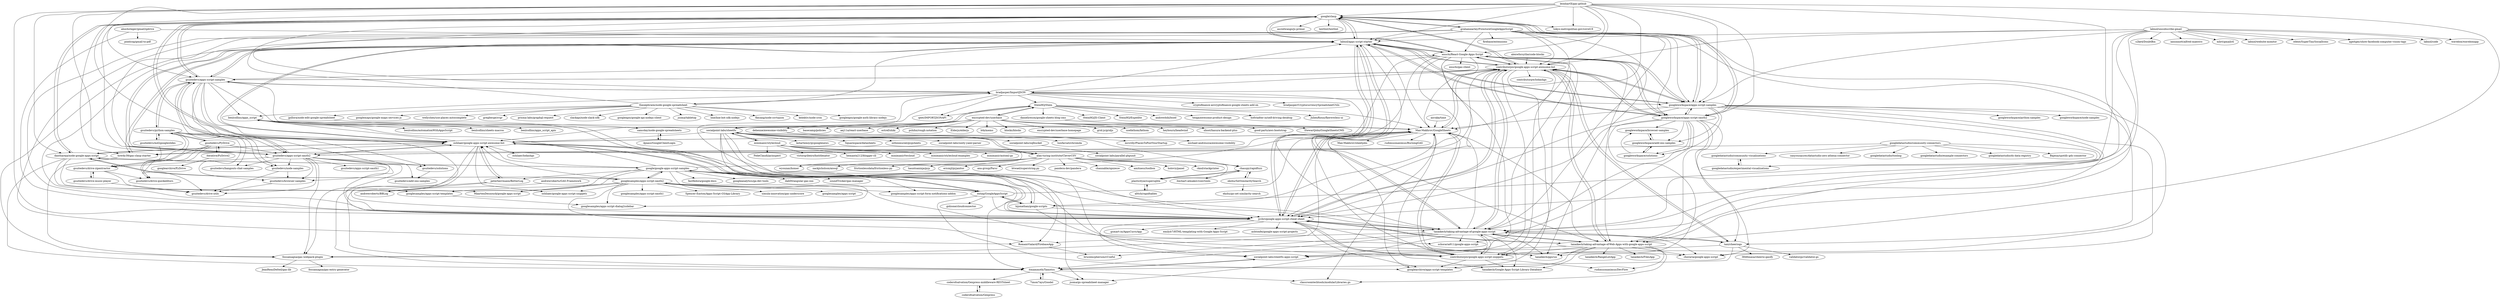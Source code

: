 digraph G {
"google/clasp" -> "labnol/apps-script-starter"
"google/clasp" -> "enuchi/React-Google-Apps-Script"
"google/clasp" -> "contributorpw/google-apps-script-awesome-list"
"google/clasp" -> "gsuitedevs/apps-script-samples"
"google/clasp" -> "howdy39/gas-clasp-starter"
"google/clasp" -> "oshliaer/google-apps-script-awesome-list"
"google/clasp" -> "googleworkspace/apps-script-samples"
"google/clasp" -> "googleworkspace/apps-script-oauth2"
"google/clasp" -> "danthareja/node-google-apps-script"
"google/clasp" -> "tokyo-metropolitan-gov/covid19" ["e"=1]
"google/clasp" -> "asciidwango/js-primer" ["e"=1]
"google/clasp" -> "gsuitedevs/apps-script-oauth2"
"google/clasp" -> "textlint/textlint" ["e"=1]
"google/clasp" -> "grahamearley/FirestoreGoogleAppsScript"
"google/clasp" -> "jychri/google-apps-script-cheat-sheet"
"anvaka/time" -> "Max-Makhrov/GoogleSheets"
"encrypted-dev/userbase" -> "encrypted-dev/userbase-homepage"
"encrypted-dev/userbase" -> "good-parts/aws-bootstrap"
"encrypted-dev/userbase" -> "SteinHQ/Stein"
"encrypted-dev/userbase" -> "basecamp/policies" ["e"=1]
"encrypted-dev/userbase" -> "aej11a/react-userbase"
"encrypted-dev/userbase" -> "octref/shiki"
"encrypted-dev/userbase" -> "pshihn/rough-notation" ["e"=1]
"encrypted-dev/userbase" -> "Elderjs/elderjs" ["e"=1]
"encrypted-dev/userbase" -> "btk/memo"
"encrypted-dev/userbase" -> "blocks/blocks" ["e"=1]
"encrypted-dev/userbase" -> "dehenne/awesome-visibility"
"encrypted-dev/userbase" -> "grid-js/gridjs" ["e"=1]
"encrypted-dev/userbase" -> "usefathom/fathom" ["e"=1]
"encrypted-dev/userbase" -> "heybourn/headwind" ["e"=1]
"encrypted-dev/userbase" -> "nhost/hasura-backend-plus" ["e"=1]
"googleworkspace/apps-script-samples" -> "contributorpw/google-apps-script-awesome-list"
"googleworkspace/apps-script-samples" -> "googleworkspace/apps-script-oauth2"
"googleworkspace/apps-script-samples" -> "labnol/apps-script-starter"
"googleworkspace/apps-script-samples" -> "googleworkspace/solutions"
"googleworkspace/apps-script-samples" -> "tanaikech/taking-advantage-of-google-apps-script"
"googleworkspace/apps-script-samples" -> "googleworkspace/add-ons-samples"
"googleworkspace/apps-script-samples" -> "google/clasp"
"googleworkspace/apps-script-samples" -> "enuchi/React-Google-Apps-Script"
"googleworkspace/apps-script-samples" -> "jychri/google-apps-script-cheat-sheet"
"googleworkspace/apps-script-samples" -> "tanaikech/taking-advantage-of-Web-Apps-with-google-apps-script"
"googleworkspace/apps-script-samples" -> "choraria/google-apps-script"
"googleworkspace/apps-script-samples" -> "tani/cheeriogs"
"googleworkspace/apps-script-samples" -> "Max-Makhrov/GoogleSheets"
"googleworkspace/apps-script-samples" -> "googleworkspace/python-samples" ["e"=1]
"googleworkspace/apps-script-samples" -> "googleworkspace/node-samples"
"googleworkspace/apps-script-oauth2" -> "contributorpw/google-apps-script-awesome-list"
"googleworkspace/apps-script-oauth2" -> "googleworkspace/apps-script-samples"
"googleworkspace/apps-script-oauth2" -> "googleworkspace/add-ons-samples"
"googleworkspace/apps-script-oauth2" -> "labnol/apps-script-starter"
"googleworkspace/apps-script-oauth2" -> "tanaikech/taking-advantage-of-google-apps-script"
"googleworkspace/apps-script-oauth2" -> "googleworkspace/solutions"
"googleworkspace/apps-script-oauth2" -> "enuchi/React-Google-Apps-Script"
"googleworkspace/apps-script-oauth2" -> "schoraria911/google-apps-script"
"googleworkspace/apps-script-oauth2" -> "choraria/google-apps-script"
"googleworkspace/apps-script-oauth2" -> "google/clasp"
"googleworkspace/apps-script-oauth2" -> "tanaikech/taking-advantage-of-Web-Apps-with-google-apps-script"
"googleworkspace/apps-script-oauth2" -> "tanaikech/ggsrun"
"googleworkspace/apps-script-oauth2" -> "jychri/google-apps-script-cheat-sheet"
"googleworkspace/apps-script-oauth2" -> "googleworkspace/browser-samples"
"googleworkspace/apps-script-oauth2" -> "tani/cheeriogs"
"gsuitedevs/python-samples" -> "gsuitedevs/PyDrive"
"gsuitedevs/python-samples" -> "gsuitedevs/apps-script-oauth2"
"gsuitedevs/python-samples" -> "gsuitedevs/apps-script-samples"
"gsuitedevs/python-samples" -> "gsuitedevs/browser-samples"
"gsuitedevs/python-samples" -> "gsuitedevs/drive-zipextractor"
"gsuitedevs/python-samples" -> "gsuitedevs/hangouts-chat-samples"
"gsuitedevs/python-samples" -> "gsuitedevs/node-samples"
"gsuitedevs/python-samples" -> "gsuitedevs/drive-quickeditors"
"gsuitedevs/python-samples" -> "gsuitedevs/md2googleslides"
"leonhartX/gas-github" -> "google/clasp"
"leonhartX/gas-github" -> "labnol/apps-script-starter"
"leonhartX/gas-github" -> "googleworkspace/apps-script-samples"
"leonhartX/gas-github" -> "contributorpw/google-apps-script-awesome-list"
"leonhartX/gas-github" -> "oshliaer/google-apps-script-awesome-list"
"leonhartX/gas-github" -> "gsuitedevs/apps-script-samples"
"leonhartX/gas-github" -> "tanaikech/taking-advantage-of-google-apps-script"
"leonhartX/gas-github" -> "enuchi/React-Google-Apps-Script"
"leonhartX/gas-github" -> "gsuitedevs/apps-script-oauth2"
"leonhartX/gas-github" -> "googleworkspace/apps-script-oauth2"
"leonhartX/gas-github" -> "jychri/google-apps-script-cheat-sheet"
"leonhartX/gas-github" -> "danthareja/node-google-apps-script"
"leonhartX/gas-github" -> "tokyo-metropolitan-gov/covid19" ["e"=1]
"leonhartX/gas-github" -> "tanaikech/taking-advantage-of-Web-Apps-with-google-apps-script"
"leonhartX/gas-github" -> "bradjasper/ImportJSON"
"gsuitedevs/apps-script-samples" -> "gsuitedevs/apps-script-oauth2"
"gsuitedevs/apps-script-samples" -> "labnol/apps-script-starter"
"gsuitedevs/apps-script-samples" -> "google/clasp"
"gsuitedevs/apps-script-samples" -> "contributorpw/google-apps-script-awesome-list"
"gsuitedevs/apps-script-samples" -> "oshliaer/google-apps-script-awesome-list"
"gsuitedevs/apps-script-samples" -> "gsuitedevs/solutions"
"gsuitedevs/apps-script-samples" -> "jychri/google-apps-script-cheat-sheet"
"gsuitedevs/apps-script-samples" -> "gsuitedevs/python-samples"
"gsuitedevs/apps-script-samples" -> "gsuitedevs/browser-samples"
"gsuitedevs/apps-script-samples" -> "tanaikech/taking-advantage-of-google-apps-script"
"gsuitedevs/apps-script-samples" -> "enuchi/React-Google-Apps-Script"
"gsuitedevs/apps-script-samples" -> "benlcollins/apps_script"
"gsuitedevs/apps-script-samples" -> "Max-Makhrov/GoogleSheets"
"gsuitedevs/apps-script-samples" -> "gsuitedevs/node-samples"
"gsuitedevs/apps-script-samples" -> "bradjasper/ImportJSON"
"labnol/unsubscribe-gmail" -> "labnol/apps-script-starter"
"labnol/unsubscribe-gmail" -> "contributorpw/google-apps-script-awesome-list"
"labnol/unsubscribe-gmail" -> "labnol/website-monitor"
"labnol/unsubscribe-gmail" -> "edent/SuperTinySocialIcons" ["e"=1]
"labnol/unsubscribe-gmail" -> "ageitgey/show-facebook-computer-vision-tags" ["e"=1]
"labnol/unsubscribe-gmail" -> "labnol/code"
"labnol/unsubscribe-gmail" -> "googleworkspace/apps-script-samples"
"labnol/unsubscribe-gmail" -> "wavebox/waveboxapp" ["e"=1]
"labnol/unsubscribe-gmail" -> "s2ke4/DoubtBin"
"labnol/unsubscribe-gmail" -> "jychri/google-apps-script-cheat-sheet"
"labnol/unsubscribe-gmail" -> "tanaikech/taking-advantage-of-google-apps-script"
"labnol/unsubscribe-gmail" -> "hijonathan/google-scripts"
"labnol/unsubscribe-gmail" -> "iansinnott/alfred-maestro" ["e"=1]
"labnol/unsubscribe-gmail" -> "mbrt/gmailctl" ["e"=1]
"rhasspy/rapidfuzz" -> "itechart-almakov/convtools"
"rhasspy/rapidfuzz" -> "ekzhu/SetSimilaritySearch"
"rhasspy/rapidfuzz" -> "plasticityai/supersqlite"
"jychri/google-apps-script-cheat-sheet" -> "Max-Makhrov/GoogleSheets"
"jychri/google-apps-script-cheat-sheet" -> "contributorpw/google-apps-script-awesome-list"
"jychri/google-apps-script-cheat-sheet" -> "contributorpw/google-apps-script-snippets"
"jychri/google-apps-script-cheat-sheet" -> "googlearchive/apps-script-templates"
"jychri/google-apps-script-cheat-sheet" -> "oshliaer/google-apps-script-awesome-list"
"jychri/google-apps-script-cheat-sheet" -> "tanaikech/taking-advantage-of-google-apps-script"
"jychri/google-apps-script-cheat-sheet" -> "labnol/apps-script-starter"
"jychri/google-apps-script-cheat-sheet" -> "socialpoint-labs/sheetfu-apps-script"
"jychri/google-apps-script-cheat-sheet" -> "tanaikech/taking-advantage-of-Web-Apps-with-google-apps-script"
"jychri/google-apps-script-cheat-sheet" -> "gsmart-in/AppsCurryApp"
"jychri/google-apps-script-cheat-sheet" -> "choraria/google-apps-script"
"jychri/google-apps-script-cheat-sheet" -> "emilyb7/HTML-templating-with-Google-Apps-Script"
"jychri/google-apps-script-cheat-sheet" -> "ashtonfei/google-apps-script-projects"
"bradjasper/ImportJSON" -> "qeet/IMPORTJSONAPI"
"bradjasper/ImportJSON" -> "bradjasper/CryptocurrencySpreadsheetUtils"
"bradjasper/ImportJSON" -> "labnol/apps-script-starter"
"bradjasper/ImportJSON" -> "Max-Makhrov/GoogleSheets"
"bradjasper/ImportJSON" -> "contributorpw/google-apps-script-awesome-list"
"bradjasper/ImportJSON" -> "oshliaer/google-apps-script-awesome-list"
"bradjasper/ImportJSON" -> "gsuitedevs/apps-script-samples"
"bradjasper/ImportJSON" -> "cryptofinance-ai/cryptofinance-google-sheets-add-on"
"bradjasper/ImportJSON" -> "jychri/google-apps-script-cheat-sheet"
"bradjasper/ImportJSON" -> "google/clasp"
"bradjasper/ImportJSON" -> "googleworkspace/apps-script-samples"
"bradjasper/ImportJSON" -> "SteinHQ/Stein"
"bradjasper/ImportJSON" -> "benlcollins/apps_script"
"bradjasper/ImportJSON" -> "tanaikech/taking-advantage-of-google-apps-script"
"bradjasper/ImportJSON" -> "theoephraim/node-google-spreadsheet"
"minimaxir/stylecloud" -> "minimaxir/twcloud"
"minimaxir/stylecloud" -> "socialpoint-labs/sheetfu"
"minimaxir/stylecloud" -> "alan-turing-institute/CleverCSV"
"minimaxir/stylecloud" -> "minimaxir/stylecloud-examples"
"minimaxir/stylecloud" -> "wyounas/homer"
"minimaxir/stylecloud" -> "minimaxir/automl-gs" ["e"=1]
"minimaxir/stylecloud" -> "FedeClaudi/pyinspect" ["e"=1]
"minimaxir/stylecloud" -> "victorqribeiro/hntitlenator"
"minimaxir/stylecloud" -> "hemanta212/blogger-cli"
"alan-turing-institute/CleverCSV" -> "cknd/stackprinter" ["e"=1]
"alan-turing-institute/CleverCSV" -> "nackjicholson/aiosql" ["e"=1]
"alan-turing-institute/CleverCSV" -> "frictionlessdata/frictionless-py" ["e"=1]
"alan-turing-institute/CleverCSV" -> "socialpoint-labs/sheetfu"
"alan-turing-institute/CleverCSV" -> "hauntsaninja/pyp" ["e"=1]
"alan-turing-institute/CleverCSV" -> "ericmjl/pyjanitor" ["e"=1]
"alan-turing-institute/CleverCSV" -> "wyounas/homer"
"alan-turing-institute/CleverCSV" -> "axa-group/Parsr" ["e"=1]
"alan-turing-institute/CleverCSV" -> "btwael/superstring.py"
"alan-turing-institute/CleverCSV" -> "pandera-dev/pandera" ["e"=1]
"alan-turing-institute/CleverCSV" -> "channable/opnieuw"
"alan-turing-institute/CleverCSV" -> "amitness/toolbox" ["e"=1]
"alan-turing-institute/CleverCSV" -> "rhasspy/rapidfuzz"
"alan-turing-institute/CleverCSV" -> "holoviz/panel" ["e"=1]
"alan-turing-institute/CleverCSV" -> "plasticityai/supersqlite"
"gsuitedevs/PyDrive" -> "gsuitedevs/python-samples"
"gsuitedevs/PyDrive" -> "iterative/PyDrive2"
"gsuitedevs/PyDrive" -> "gsuitedevs/drive-utils"
"gsuitedevs/PyDrive" -> "gsuitedevs/drive-zipextractor"
"gsuitedevs/PyDrive" -> "gsuitedevs/apps-script-oauth2"
"gsuitedevs/PyDrive" -> "gsuitedevs/drive-quickeditors"
"iterative/PyDrive2" -> "googlearchive/PyDrive"
"iterative/PyDrive2" -> "gsuitedevs/PyDrive"
"labnol/apps-script-starter" -> "contributorpw/google-apps-script-awesome-list"
"labnol/apps-script-starter" -> "enuchi/React-Google-Apps-Script"
"labnol/apps-script-starter" -> "tanaikech/taking-advantage-of-google-apps-script"
"labnol/apps-script-starter" -> "google/clasp"
"labnol/apps-script-starter" -> "jychri/google-apps-script-cheat-sheet"
"labnol/apps-script-starter" -> "gsuitedevs/apps-script-oauth2"
"labnol/apps-script-starter" -> "oshliaer/google-apps-script-awesome-list"
"labnol/apps-script-starter" -> "googleworkspace/apps-script-samples"
"labnol/apps-script-starter" -> "Max-Makhrov/GoogleSheets"
"labnol/apps-script-starter" -> "tanaikech/taking-advantage-of-Web-Apps-with-google-apps-script"
"labnol/apps-script-starter" -> "contributorpw/google-apps-script-snippets"
"labnol/apps-script-starter" -> "googleworkspace/apps-script-oauth2"
"labnol/apps-script-starter" -> "fossamagna/gas-webpack-plugin"
"labnol/apps-script-starter" -> "gsuitedevs/apps-script-samples"
"labnol/apps-script-starter" -> "howdy39/gas-clasp-starter"
"grahamearley/FirestoreGoogleAppsScript" -> "RomainVialard/FirebaseApp"
"grahamearley/FirestoreGoogleAppsScript" -> "tanaikech/taking-advantage-of-google-apps-script"
"grahamearley/FirestoreGoogleAppsScript" -> "contributorpw/google-apps-script-awesome-list"
"grahamearley/FirestoreGoogleAppsScript" -> "labnol/apps-script-starter"
"grahamearley/FirestoreGoogleAppsScript" -> "enuchi/React-Google-Apps-Script"
"grahamearley/FirestoreGoogleAppsScript" -> "google/clasp"
"grahamearley/FirestoreGoogleAppsScript" -> "googleworkspace/apps-script-oauth2"
"grahamearley/FirestoreGoogleAppsScript" -> "tanaikech/taking-advantage-of-Web-Apps-with-google-apps-script"
"grahamearley/FirestoreGoogleAppsScript" -> "firebase/extensions" ["e"=1]
"grahamearley/FirestoreGoogleAppsScript" -> "jychri/google-apps-script-cheat-sheet"
"grahamearley/FirestoreGoogleAppsScript" -> "Max-Makhrov/GoogleSheets"
"grahamearley/FirestoreGoogleAppsScript" -> "tanaikech/ggsrun"
"grahamearley/FirestoreGoogleAppsScript" -> "googleworkspace/apps-script-samples"
"grahamearley/FirestoreGoogleAppsScript" -> "contributorpw/google-apps-script-snippets"
"grahamearley/FirestoreGoogleAppsScript" -> "gsuitedevs/apps-script-oauth2"
"theoephraim/node-google-spreadsheet" -> "jpillora/node-edit-google-spreadsheet"
"theoephraim/node-google-spreadsheet" -> "googleapis/google-api-nodejs-client" ["e"=1]
"theoephraim/node-google-spreadsheet" -> "jsoma/tabletop" ["e"=1]
"theoephraim/node-google-spreadsheet" -> "google/clasp"
"theoephraim/node-google-spreadsheet" -> "line/line-bot-sdk-nodejs" ["e"=1]
"theoephraim/node-google-spreadsheet" -> "labnol/apps-script-starter"
"theoephraim/node-google-spreadsheet" -> "Keyang/node-csvtojson" ["e"=1]
"theoephraim/node-google-spreadsheet" -> "kelektiv/node-cron" ["e"=1]
"theoephraim/node-google-spreadsheet" -> "bradjasper/ImportJSON"
"theoephraim/node-google-spreadsheet" -> "googleapis/google-auth-library-nodejs" ["e"=1]
"theoephraim/node-google-spreadsheet" -> "googlemaps/google-maps-services-js" ["e"=1]
"theoephraim/node-google-spreadsheet" -> "wellyshen/use-places-autocomplete" ["e"=1]
"theoephraim/node-google-spreadsheet" -> "gregberge/svgr" ["e"=1]
"theoephraim/node-google-spreadsheet" -> "prisma-labs/graphql-request" ["e"=1]
"theoephraim/node-google-spreadsheet" -> "slackapi/node-slack-sdk" ["e"=1]
"gsuitedevs/md2googleslides" -> "gsuitedevs/python-samples"
"gsuitedevs/md2googleslides" -> "gsuitedevs/drive-zipextractor"
"tanaikech/taking-advantage-of-Web-Apps-with-google-apps-script" -> "tanaikech/taking-advantage-of-google-apps-script"
"tanaikech/taking-advantage-of-Web-Apps-with-google-apps-script" -> "contributorpw/google-apps-script-snippets"
"tanaikech/taking-advantage-of-Web-Apps-with-google-apps-script" -> "tanaikech/ggsrun"
"tanaikech/taking-advantage-of-Web-Apps-with-google-apps-script" -> "googlearchive/apps-script-templates"
"tanaikech/taking-advantage-of-Web-Apps-with-google-apps-script" -> "socialpoint-labs/sheetfu-apps-script"
"tanaikech/taking-advantage-of-Web-Apps-with-google-apps-script" -> "jychri/google-apps-script-cheat-sheet"
"tanaikech/taking-advantage-of-Web-Apps-with-google-apps-script" -> "contributorpw/google-apps-script-awesome-list"
"tanaikech/taking-advantage-of-Web-Apps-with-google-apps-script" -> "rudimusmaximus/DevFlow"
"tanaikech/taking-advantage-of-Web-Apps-with-google-apps-script" -> "tanaikech/RangeListApp"
"tanaikech/taking-advantage-of-Web-Apps-with-google-apps-script" -> "choraria/google-apps-script"
"tanaikech/taking-advantage-of-Web-Apps-with-google-apps-script" -> "Max-Makhrov/GoogleSheets"
"tanaikech/taking-advantage-of-Web-Apps-with-google-apps-script" -> "classroomtechtools/modularLibraries.gs"
"tanaikech/taking-advantage-of-Web-Apps-with-google-apps-script" -> "tanaikech/FilesApp"
"tanaikech/taking-advantage-of-Web-Apps-with-google-apps-script" -> "tanaikech/Google-Apps-Script-Library-Database"
"googleworkspace/solutions" -> "googleworkspace/add-ons-samples"
"googleworkspace/solutions" -> "googleworkspace/browser-samples"
"tani/cheeriogs" -> "tanaikech/taking-advantage-of-google-apps-script"
"tani/cheeriogs" -> "fossamagna/gas-webpack-plugin"
"tani/cheeriogs" -> "validatorgs/validator.gs"
"tani/cheeriogs" -> "3846masa/cheerio-gasify"
"tani/cheeriogs" -> "contributorpw/google-apps-script-awesome-list"
"tani/cheeriogs" -> "itmammoth/Tamotsu"
"google/google-apps-script-samples" -> "googlesamples/apps-script-oauth2"
"google/google-apps-script-samples" -> "entaq/GoogleAppsScript"
"google/google-apps-script-samples" -> "danthareja/node-google-apps-script"
"google/google-apps-script-samples" -> "googlesamples/apps-script-templates"
"google/google-apps-script-samples" -> "googlesamples/apps-script-form-notifications-addon"
"google/google-apps-script-samples" -> "googlesamples/apps-script-dialog2sidebar"
"google/google-apps-script-samples" -> "oshliaer/google-apps-script-awesome-list"
"google/google-apps-script-samples" -> "soundTricker/gas-manager"
"google/google-apps-script-samples" -> "fastfedora/google-docs"
"google/google-apps-script-samples" -> "peterherrmann/BetterLog"
"google/google-apps-script-samples" -> "googleanalytics/ga-dev-tools" ["e"=1]
"google/google-apps-script-samples" -> "dab00/angular-gas-zoo"
"google/google-apps-script-samples" -> "benlcollins/apps_script"
"google/google-apps-script-samples" -> "MaartenDesnouck/google-apps-script"
"google/google-apps-script-samples" -> "Max-Makhrov/GoogleSheets"
"contributorpw/google-apps-script-awesome-list" -> "labnol/apps-script-starter"
"contributorpw/google-apps-script-awesome-list" -> "jychri/google-apps-script-cheat-sheet"
"contributorpw/google-apps-script-awesome-list" -> "tanaikech/taking-advantage-of-google-apps-script"
"contributorpw/google-apps-script-awesome-list" -> "googleworkspace/apps-script-samples"
"contributorpw/google-apps-script-awesome-list" -> "contributorpw/google-apps-script-snippets"
"contributorpw/google-apps-script-awesome-list" -> "googleworkspace/apps-script-oauth2"
"contributorpw/google-apps-script-awesome-list" -> "enuchi/React-Google-Apps-Script"
"contributorpw/google-apps-script-awesome-list" -> "Max-Makhrov/GoogleSheets"
"contributorpw/google-apps-script-awesome-list" -> "tanaikech/taking-advantage-of-Web-Apps-with-google-apps-script"
"contributorpw/google-apps-script-awesome-list" -> "google/clasp"
"contributorpw/google-apps-script-awesome-list" -> "gsuitedevs/apps-script-samples"
"contributorpw/google-apps-script-awesome-list" -> "contributorpw/lodashgs"
"contributorpw/google-apps-script-awesome-list" -> "tani/cheeriogs"
"contributorpw/google-apps-script-awesome-list" -> "socialpoint-labs/sheetfu-apps-script"
"contributorpw/google-apps-script-awesome-list" -> "googlearchive/apps-script-templates"
"itmammoth/Tamotsu" -> "jsoma/gs-spreadsheet-manager"
"itmammoth/Tamotsu" -> "7imon7ays/Goodel"
"itmammoth/Tamotsu" -> "socialpoint-labs/sheetfu-apps-script"
"itmammoth/Tamotsu" -> "coderofsalvation/Gexpress-middleware-RESTsheet"
"itmammoth/Tamotsu" -> "classroomtechtools/modularLibraries.gs"
"peterherrmann/BetterLog" -> "itmammoth/Tamotsu"
"peterherrmann/BetterLog" -> "andrewroberts/BBLog"
"peterherrmann/BetterLog" -> "oshliaer/google-apps-script-awesome-list"
"googlesamples/apps-script-oauth2" -> "google/google-apps-script-samples"
"googlesamples/apps-script-oauth2" -> "danthareja/node-google-apps-script"
"googlesamples/apps-script-oauth2" -> "googlesamples/apps-script-oauth1"
"googlesamples/apps-script-oauth2" -> "googlesamples/apps-script-templates"
"googlesamples/apps-script-oauth2" -> "googlesamples/apps-script-dialog2sidebar"
"googlesamples/apps-script-oauth2" -> "entaq/GoogleAppsScript"
"googlesamples/apps-script-oauth2" -> "MaartenDesnouck/google-apps-script"
"googlesamples/apps-script-oauth2" -> "RomainVialard/FirebaseApp"
"googlesamples/apps-script-oauth2" -> "Spencer-Easton/Apps-Script-GSApp-Library"
"googlesamples/apps-script-oauth2" -> "simula-innovation/gas-underscore"
"googlesamples/apps-script-oauth2" -> "googlesamples/apps-script"
"googlesamples/apps-script-oauth2" -> "oshliaer/google-apps-script-snippets"
"googlesamples/apps-script-oauth2" -> "tanaikech/ggsrun"
"googlesamples/apps-script-oauth2" -> "googlesamples/apps-script-form-notifications-addon"
"googlesamples/apps-script-oauth2" -> "oshliaer/google-apps-script-awesome-list"
"gsuitedevs/apps-script-oauth2" -> "labnol/apps-script-starter"
"gsuitedevs/apps-script-oauth2" -> "oshliaer/google-apps-script-awesome-list"
"gsuitedevs/apps-script-oauth2" -> "gsuitedevs/apps-script-samples"
"gsuitedevs/apps-script-oauth2" -> "gsuitedevs/solutions"
"gsuitedevs/apps-script-oauth2" -> "gsuitedevs/browser-samples"
"gsuitedevs/apps-script-oauth2" -> "gsuitedevs/node-samples"
"gsuitedevs/apps-script-oauth2" -> "gsuitedevs/drive-utils"
"gsuitedevs/apps-script-oauth2" -> "jychri/google-apps-script-cheat-sheet"
"gsuitedevs/apps-script-oauth2" -> "gsuitedevs/add-ons-samples"
"gsuitedevs/apps-script-oauth2" -> "gsuitedevs/apps-script-oauth1"
"gsuitedevs/apps-script-oauth2" -> "fossamagna/gas-webpack-plugin"
"gsuitedevs/apps-script-oauth2" -> "tanaikech/taking-advantage-of-google-apps-script"
"gsuitedevs/apps-script-oauth2" -> "gsuitedevs/drive-zipextractor"
"gsuitedevs/apps-script-oauth2" -> "contributorpw/google-apps-script-awesome-list"
"gsuitedevs/apps-script-oauth2" -> "gsuitedevs/hangouts-chat-samples"
"gsuitedevs/drive-zipextractor" -> "gsuitedevs/drive-utils"
"gsuitedevs/drive-zipextractor" -> "gsuitedevs/drive-quickeditors"
"gsuitedevs/drive-zipextractor" -> "gsuitedevs/drive-music-player"
"danthareja/node-google-apps-script" -> "MaartenDesnouck/google-apps-script"
"danthareja/node-google-apps-script" -> "googlesamples/apps-script-oauth2"
"danthareja/node-google-apps-script" -> "oshliaer/google-apps-script-awesome-list"
"danthareja/node-google-apps-script" -> "google/google-apps-script-samples"
"danthareja/node-google-apps-script" -> "googlesamples/apps-script-templates"
"danthareja/node-google-apps-script" -> "itmammoth/Tamotsu"
"danthareja/node-google-apps-script" -> "google/clasp"
"oshliaer/google-apps-script-awesome-list" -> "oshliaer/google-apps-script-snippets"
"oshliaer/google-apps-script-awesome-list" -> "jychri/google-apps-script-cheat-sheet"
"oshliaer/google-apps-script-awesome-list" -> "Max-Makhrov/GoogleSheets"
"oshliaer/google-apps-script-awesome-list" -> "labnol/apps-script-starter"
"oshliaer/google-apps-script-awesome-list" -> "gsuitedevs/apps-script-oauth2"
"oshliaer/google-apps-script-awesome-list" -> "itmammoth/Tamotsu"
"oshliaer/google-apps-script-awesome-list" -> "peterherrmann/BetterLog"
"oshliaer/google-apps-script-awesome-list" -> "danthareja/node-google-apps-script"
"oshliaer/google-apps-script-awesome-list" -> "oshliaer/lodashgs"
"oshliaer/google-apps-script-awesome-list" -> "howdy39/gas-clasp-starter"
"oshliaer/google-apps-script-awesome-list" -> "tanaikech/taking-advantage-of-google-apps-script"
"oshliaer/google-apps-script-awesome-list" -> "benlcollins/apps_script"
"oshliaer/google-apps-script-awesome-list" -> "fossamagna/gas-webpack-plugin"
"oshliaer/google-apps-script-awesome-list" -> "google/clasp"
"oshliaer/google-apps-script-awesome-list" -> "hijonathan/google-scripts"
"dehenne/awesome-visibility" -> "mrcrilly/PlacesToPostYourStartup"
"dehenne/awesome-visibility" -> "michael-andreuzza/awesome-visibility"
"contributorpw/google-apps-script-snippets" -> "jychri/google-apps-script-cheat-sheet"
"contributorpw/google-apps-script-snippets" -> "Max-Makhrov/GoogleSheets"
"contributorpw/google-apps-script-snippets" -> "rudimusmaximus/DevFlow"
"contributorpw/google-apps-script-snippets" -> "tanaikech/taking-advantage-of-google-apps-script"
"contributorpw/google-apps-script-snippets" -> "googlearchive/apps-script-templates"
"contributorpw/google-apps-script-snippets" -> "tanaikech/Google-Apps-Script-Library-Database"
"howdy39/gas-clasp-starter" -> "fossamagna/gas-webpack-plugin"
"howdy39/gas-clasp-starter" -> "labnol/apps-script-starter"
"Max-Makhrov/GoogleSheets" -> "jychri/google-apps-script-cheat-sheet"
"Max-Makhrov/GoogleSheets" -> "contributorpw/google-apps-script-snippets"
"Max-Makhrov/GoogleSheets" -> "googlearchive/apps-script-templates"
"Max-Makhrov/GoogleSheets" -> "tanaikech/Google-Apps-Script-Library-Database"
"Max-Makhrov/GoogleSheets" -> "classroomtechtools/modularLibraries.gs"
"Max-Makhrov/GoogleSheets" -> "Max-Makhrov/sheetjobs"
"Max-Makhrov/GoogleSheets" -> "rudimusmaximus/BurningGAS"
"Max-Makhrov/GoogleSheets" -> "contributorpw/google-apps-script-awesome-list"
"Max-Makhrov/GoogleSheets" -> "oshliaer/google-apps-script-awesome-list"
"googleworkspace/browser-samples" -> "googleworkspace/add-ons-samples"
"plasticityai/supersqlite" -> "alttch/rapidtables"
"plasticityai/supersqlite" -> "rhasspy/rapidfuzz"
"SteinHQ/Stein" -> "SteinHQ/JS-Client"
"SteinHQ/Stein" -> "SteinHQ/Expedite"
"SteinHQ/Stein" -> "danielireson/google-sheets-blog-cms"
"SteinHQ/Stein" -> "socialpoint-labs/sheetfu"
"SteinHQ/Stein" -> "andrewbihl/bsed" ["e"=1]
"SteinHQ/Stein" -> "encrypted-dev/userbase"
"SteinHQ/Stein" -> "teoga/awesome-product-design" ["e"=1]
"SteinHQ/Stein" -> "qeet/IMPORTJSONAPI"
"SteinHQ/Stein" -> "hofstadter-io/self-driving-desktop" ["e"=1]
"SteinHQ/Stein" -> "JulienRioux/flawwwless-ui" ["e"=1]
"ekzhu/SetSimilaritySearch" -> "ekzhu/go-set-similarity-search"
"ekzhu/SetSimilaritySearch" -> "rhasspy/rapidfuzz"
"alttch/rapidtables" -> "plasticityai/supersqlite"
"enuchi/React-Google-Apps-Script" -> "labnol/apps-script-starter"
"enuchi/React-Google-Apps-Script" -> "contributorpw/google-apps-script-awesome-list"
"enuchi/React-Google-Apps-Script" -> "google/clasp"
"enuchi/React-Google-Apps-Script" -> "tanaikech/taking-advantage-of-google-apps-script"
"enuchi/React-Google-Apps-Script" -> "fossamagna/gas-webpack-plugin"
"enuchi/React-Google-Apps-Script" -> "googleworkspace/apps-script-oauth2"
"enuchi/React-Google-Apps-Script" -> "contributorpw/google-apps-script-snippets"
"enuchi/React-Google-Apps-Script" -> "googleworkspace/apps-script-samples"
"enuchi/React-Google-Apps-Script" -> "gsuitedevs/apps-script-oauth2"
"enuchi/React-Google-Apps-Script" -> "enuchi/gas-client"
"enuchi/React-Google-Apps-Script" -> "jychri/google-apps-script-cheat-sheet"
"enuchi/React-Google-Apps-Script" -> "tanaikech/taking-advantage-of-Web-Apps-with-google-apps-script"
"enuchi/React-Google-Apps-Script" -> "howdy39/gas-clasp-starter"
"enuchi/React-Google-Apps-Script" -> "socialpoint-labs/sheetfu-apps-script"
"enuchi/React-Google-Apps-Script" -> "Max-Makhrov/GoogleSheets"
"alexwforsythe/code-blocks" -> "contributorpw/google-apps-script-awesome-list"
"hijonathan/google-scripts" -> "entaq/GoogleAppsScript"
"hijonathan/google-scripts" -> "Max-Makhrov/GoogleSheets"
"hijonathan/google-scripts" -> "oshliaer/google-apps-script-awesome-list"
"hijonathan/google-scripts" -> "contributorpw/google-apps-script-snippets"
"hijonathan/google-scripts" -> "jychri/google-apps-script-cheat-sheet"
"entaq/GoogleAppsScript" -> "googlesamples/apps-script-oauth2"
"entaq/GoogleAppsScript" -> "google/google-apps-script-samples"
"entaq/GoogleAppsScript" -> "Max-Makhrov/GoogleSheets"
"entaq/GoogleAppsScript" -> "hijonathan/google-scripts"
"entaq/GoogleAppsScript" -> "googlearchive/apps-script-templates"
"entaq/GoogleAppsScript" -> "jychri/google-apps-script-cheat-sheet"
"entaq/GoogleAppsScript" -> "gidzone/cloudconnector"
"samcday/node-google-spreadsheets" -> "Ajnasz/GoogleClientLogin"
"jpillora/node-edit-google-spreadsheet" -> "samcday/node-google-spreadsheets"
"7imon7ays/Goodel" -> "itmammoth/Tamotsu"
"ahochsteger/gmail2gdrive" -> "pixelcog/gmail-to-pdf"
"ahochsteger/gmail2gdrive" -> "labnol/apps-script-starter"
"ahochsteger/gmail2gdrive" -> "jychri/google-apps-script-cheat-sheet"
"benlcollins/apps_script" -> "schoraria911/google-apps-script"
"benlcollins/apps_script" -> "Max-Makhrov/GoogleSheets"
"benlcollins/apps_script" -> "benlcollins/apps_script_apis"
"benlcollins/apps_script" -> "benlcollins/automationWithAppsScript"
"benlcollins/apps_script" -> "benlcollins/sheets-macros"
"tanaikech/taking-advantage-of-google-apps-script" -> "contributorpw/google-apps-script-awesome-list"
"tanaikech/taking-advantage-of-google-apps-script" -> "tanaikech/taking-advantage-of-Web-Apps-with-google-apps-script"
"tanaikech/taking-advantage-of-google-apps-script" -> "contributorpw/google-apps-script-snippets"
"tanaikech/taking-advantage-of-google-apps-script" -> "tanaikech/Google-Apps-Script-Library-Database"
"tanaikech/taking-advantage-of-google-apps-script" -> "labnol/apps-script-starter"
"tanaikech/taking-advantage-of-google-apps-script" -> "jychri/google-apps-script-cheat-sheet"
"tanaikech/taking-advantage-of-google-apps-script" -> "Max-Makhrov/GoogleSheets"
"tanaikech/taking-advantage-of-google-apps-script" -> "tanaikech/ggsrun"
"tanaikech/taking-advantage-of-google-apps-script" -> "itmammoth/Tamotsu"
"tanaikech/taking-advantage-of-google-apps-script" -> "choraria/google-apps-script"
"tanaikech/taking-advantage-of-google-apps-script" -> "jsoma/gs-spreadsheet-manager"
"tanaikech/taking-advantage-of-google-apps-script" -> "RomainVialard/FirebaseApp"
"tanaikech/taking-advantage-of-google-apps-script" -> "tani/cheeriogs"
"tanaikech/taking-advantage-of-google-apps-script" -> "schoraria911/google-apps-script"
"tanaikech/taking-advantage-of-google-apps-script" -> "brucemcpherson/cUseful"
"googledatastudio/community-connectors" -> "googledatastudio/example-connectors"
"googledatastudio/community-connectors" -> "googledatastudio/ds-data-registry"
"googledatastudio/community-connectors" -> "Bajena/spotify-gds-connector"
"googledatastudio/community-connectors" -> "googledatastudio/community-visualizations"
"googledatastudio/community-connectors" -> "googledatastudio/experimental-visualizations"
"googledatastudio/community-connectors" -> "canyousayyes/datastudio-aws-athena-connector"
"googledatastudio/community-connectors" -> "gsuitedevs/apps-script-oauth2"
"googledatastudio/community-connectors" -> "googledatastudio/tooling"
"Ajnasz/GoogleClientLogin" -> "samcday/node-google-spreadsheets"
"danielireson/google-sheets-blog-cms" -> "StewartJohn/GoogleSheetsCMS"
"danielireson/google-sheets-blog-cms" -> "Max-Makhrov/GoogleSheets"
"socialpoint-labs/sheetfu" -> "socialpoint-labs/sqlbucket"
"socialpoint-labs/sheetfu" -> "Squarespace/datasheets" ["e"=1]
"socialpoint-labs/sheetfu" -> "RomainVialard/FirebaseApp"
"socialpoint-labs/sheetfu" -> "oshliaer/google-apps-script-awesome-list"
"socialpoint-labs/sheetfu" -> "nithinmurali/pygsheets" ["e"=1]
"socialpoint-labs/sheetfu" -> "SteinHQ/Stein"
"socialpoint-labs/sheetfu" -> "alan-turing-institute/CleverCSV"
"socialpoint-labs/sheetfu" -> "socialpoint-labs/sheetfu-apps-script"
"socialpoint-labs/sheetfu" -> "itmammoth/Tamotsu"
"socialpoint-labs/sheetfu" -> "socialpoint-labs/unity-yaml-parser"
"socialpoint-labs/sheetfu" -> "luisfarzati/chromda" ["e"=1]
"socialpoint-labs/sheetfu" -> "rhasspy/rapidfuzz"
"socialpoint-labs/sheetfu" -> "kotartemiy/pygooglenews" ["e"=1]
"socialpoint-labs/sheetfu" -> "minimaxir/stylecloud"
"socialpoint-labs/sheetfu" -> "jsoma/gs-spreadsheet-manager"
"gsuitedevs/browser-samples" -> "gsuitedevs/drive-utils"
"gsuitedevs/drive-music-player" -> "gsuitedevs/drive-utils"
"gsuitedevs/drive-music-player" -> "gsuitedevs/drive-zipextractor"
"fossamagna/gas-webpack-plugin" -> "JeanRemiDelteil/gas-lib"
"fossamagna/gas-webpack-plugin" -> "fossamagna/gas-entry-generator"
"coderofsalvation/Gexpress" -> "coderofsalvation/Gexpress-middleware-RESTsheet"
"gsuitedevs/solutions" -> "gsuitedevs/add-ons-samples"
"gsuitedevs/node-samples" -> "gsuitedevs/drive-utils"
"gsuitedevs/node-samples" -> "gsuitedevs/browser-samples"
"RomainVialard/FirebaseApp" -> "brucemcpherson/cUseful"
"googleworkspace/add-ons-samples" -> "googleworkspace/solutions"
"googleworkspace/add-ons-samples" -> "googleworkspace/browser-samples"
"andrewroberts/GAS-Framework" -> "andrewroberts/BBLog"
"googlesamples/apps-script-templates" -> "googlesamples/apps-script-dialog2sidebar"
"socialpoint-labs/sqlbucket" -> "socialpoint-labs/parallel-phpunit"
"googledatastudio/community-visualizations" -> "googledatastudio/experimental-visualizations"
"googledatastudio/experimental-visualizations" -> "googledatastudio/community-visualizations"
"coderofsalvation/Gexpress-middleware-RESTsheet" -> "coderofsalvation/Gexpress"
"socialpoint-labs/sheetfu-apps-script" -> "itmammoth/Tamotsu"
"google/clasp" ["l"="23.038,2.678"]
"labnol/apps-script-starter" ["l"="23.062,2.658"]
"enuchi/React-Google-Apps-Script" ["l"="23.083,2.648"]
"contributorpw/google-apps-script-awesome-list" ["l"="23.056,2.64"]
"gsuitedevs/apps-script-samples" ["l"="23.087,2.695"]
"howdy39/gas-clasp-starter" ["l"="23.059,2.697"]
"oshliaer/google-apps-script-awesome-list" ["l"="23.036,2.708"]
"googleworkspace/apps-script-samples" ["l"="23.068,2.613"]
"googleworkspace/apps-script-oauth2" ["l"="23.051,2.624"]
"danthareja/node-google-apps-script" ["l"="23.02,2.736"]
"tokyo-metropolitan-gov/covid19" ["l"="-10.863,-23.814"]
"asciidwango/js-primer" ["l"="-10.897,-23.773"]
"gsuitedevs/apps-script-oauth2" ["l"="23.115,2.705"]
"textlint/textlint" ["l"="-10.905,-23.803"]
"grahamearley/FirestoreGoogleAppsScript" ["l"="23.032,2.648"]
"jychri/google-apps-script-cheat-sheet" ["l"="23.075,2.662"]
"anvaka/time" ["l"="23.182,2.636"]
"Max-Makhrov/GoogleSheets" ["l"="23.056,2.678"]
"encrypted-dev/userbase" ["l"="22.783,2.556"]
"encrypted-dev/userbase-homepage" ["l"="22.801,2.527"]
"good-parts/aws-bootstrap" ["l"="22.779,2.501"]
"SteinHQ/Stein" ["l"="22.87,2.624"]
"basecamp/policies" ["l"="8.324,-30.879"]
"aej11a/react-userbase" ["l"="22.761,2.57"]
"octref/shiki" ["l"="22.712,2.562"]
"pshihn/rough-notation" ["l"="26.185,-25.758"]
"Elderjs/elderjs" ["l"="26.913,-30.255"]
"btk/memo" ["l"="22.747,2.53"]
"blocks/blocks" ["l"="26.074,-25.84"]
"dehenne/awesome-visibility" ["l"="22.721,2.493"]
"grid-js/gridjs" ["l"="26.24,-25.645"]
"usefathom/fathom" ["l"="32.071,-26.165"]
"heybourn/headwind" ["l"="26.016,-29.073"]
"nhost/hasura-backend-plus" ["l"="26.464,-31.087"]
"googleworkspace/solutions" ["l"="23.071,2.566"]
"tanaikech/taking-advantage-of-google-apps-script" ["l"="23.043,2.657"]
"googleworkspace/add-ons-samples" ["l"="23.086,2.58"]
"tanaikech/taking-advantage-of-Web-Apps-with-google-apps-script" ["l"="23.07,2.64"]
"choraria/google-apps-script" ["l"="23.087,2.622"]
"tani/cheeriogs" ["l"="23.026,2.629"]
"googleworkspace/python-samples" ["l"="-7.506,-0.483"]
"googleworkspace/node-samples" ["l"="23.092,2.533"]
"schoraria911/google-apps-script" ["l"="23.003,2.66"]
"tanaikech/ggsrun" ["l"="23.014,2.684"]
"googleworkspace/browser-samples" ["l"="23.091,2.561"]
"gsuitedevs/python-samples" ["l"="23.17,2.729"]
"gsuitedevs/PyDrive" ["l"="23.214,2.712"]
"gsuitedevs/browser-samples" ["l"="23.145,2.723"]
"gsuitedevs/drive-zipextractor" ["l"="23.195,2.737"]
"gsuitedevs/hangouts-chat-samples" ["l"="23.182,2.692"]
"gsuitedevs/node-samples" ["l"="23.153,2.704"]
"gsuitedevs/drive-quickeditors" ["l"="23.213,2.733"]
"gsuitedevs/md2googleslides" ["l"="23.202,2.772"]
"leonhartX/gas-github" ["l"="23.104,2.666"]
"bradjasper/ImportJSON" ["l"="23.001,2.637"]
"gsuitedevs/solutions" ["l"="23.119,2.74"]
"benlcollins/apps_script" ["l"="23.004,2.711"]
"labnol/unsubscribe-gmail" ["l"="23.048,2.586"]
"labnol/website-monitor" ["l"="23.06,2.525"]
"edent/SuperTinySocialIcons" ["l"="13.541,-34.342"]
"ageitgey/show-facebook-computer-vision-tags" ["l"="28.312,-18.945"]
"labnol/code" ["l"="23.035,2.527"]
"wavebox/waveboxapp" ["l"="-27.806,-15.766"]
"s2ke4/DoubtBin" ["l"="23.044,2.55"]
"hijonathan/google-scripts" ["l"="23.058,2.716"]
"iansinnott/alfred-maestro" ["l"="-47.114,-2.468"]
"mbrt/gmailctl" ["l"="-48.128,-2.518"]
"rhasspy/rapidfuzz" ["l"="22.806,2.804"]
"itechart-almakov/convtools" ["l"="22.828,2.846"]
"ekzhu/SetSimilaritySearch" ["l"="22.755,2.829"]
"plasticityai/supersqlite" ["l"="22.791,2.837"]
"contributorpw/google-apps-script-snippets" ["l"="23.074,2.674"]
"googlearchive/apps-script-templates" ["l"="23.07,2.688"]
"socialpoint-labs/sheetfu-apps-script" ["l"="23.004,2.672"]
"gsmart-in/AppsCurryApp" ["l"="23.133,2.634"]
"emilyb7/HTML-templating-with-Google-Apps-Script" ["l"="23.138,2.666"]
"ashtonfei/google-apps-script-projects" ["l"="23.138,2.649"]
"qeet/IMPORTJSONAPI" ["l"="22.913,2.624"]
"bradjasper/CryptocurrencySpreadsheetUtils" ["l"="22.956,2.609"]
"cryptofinance-ai/cryptofinance-google-sheets-add-on" ["l"="22.937,2.568"]
"theoephraim/node-google-spreadsheet" ["l"="22.988,2.574"]
"minimaxir/stylecloud" ["l"="22.801,2.703"]
"minimaxir/twcloud" ["l"="22.766,2.688"]
"socialpoint-labs/sheetfu" ["l"="22.885,2.704"]
"alan-turing-institute/CleverCSV" ["l"="22.807,2.756"]
"minimaxir/stylecloud-examples" ["l"="22.775,2.704"]
"wyounas/homer" ["l"="22.763,2.733"]
"minimaxir/automl-gs" ["l"="25.552,33.888"]
"FedeClaudi/pyinspect" ["l"="-15.542,-0.319"]
"victorqribeiro/hntitlenator" ["l"="22.775,2.662"]
"hemanta212/blogger-cli" ["l"="22.73,2.689"]
"cknd/stackprinter" ["l"="23.122,3.909"]
"nackjicholson/aiosql" ["l"="23.149,3.506"]
"frictionlessdata/frictionless-py" ["l"="13.086,24.482"]
"hauntsaninja/pyp" ["l"="23.3,3.703"]
"ericmjl/pyjanitor" ["l"="21.135,28.848"]
"axa-group/Parsr" ["l"="29.497,32.484"]
"btwael/superstring.py" ["l"="22.739,2.769"]
"pandera-dev/pandera" ["l"="25.487,34.077"]
"channable/opnieuw" ["l"="22.769,2.781"]
"amitness/toolbox" ["l"="-17.939,-32.996"]
"holoviz/panel" ["l"="20.099,27.623"]
"iterative/PyDrive2" ["l"="23.269,2.709"]
"gsuitedevs/drive-utils" ["l"="23.183,2.717"]
"googlearchive/PyDrive" ["l"="23.306,2.711"]
"fossamagna/gas-webpack-plugin" ["l"="23.078,2.713"]
"RomainVialard/FirebaseApp" ["l"="22.972,2.689"]
"firebase/extensions" ["l"="29.147,-30.395"]
"jpillora/node-edit-google-spreadsheet" ["l"="22.965,2.481"]
"googleapis/google-api-nodejs-client" ["l"="28.994,-30.46"]
"jsoma/tabletop" ["l"="-5.813,-3.035"]
"line/line-bot-sdk-nodejs" ["l"="11.629,-5.277"]
"Keyang/node-csvtojson" ["l"="25.071,-34.593"]
"kelektiv/node-cron" ["l"="25.333,-34.646"]
"googleapis/google-auth-library-nodejs" ["l"="28.963,-30.438"]
"googlemaps/google-maps-services-js" ["l"="25.395,-28.597"]
"wellyshen/use-places-autocomplete" ["l"="25.571,-25.923"]
"gregberge/svgr" ["l"="26.044,-26.005"]
"prisma-labs/graphql-request" ["l"="31.015,-33.761"]
"slackapi/node-slack-sdk" ["l"="23.647,1.885"]
"rudimusmaximus/DevFlow" ["l"="23.11,2.633"]
"tanaikech/RangeListApp" ["l"="23.098,2.605"]
"classroomtechtools/modularLibraries.gs" ["l"="23.016,2.664"]
"tanaikech/FilesApp" ["l"="23.11,2.597"]
"tanaikech/Google-Apps-Script-Library-Database" ["l"="23.092,2.637"]
"validatorgs/validator.gs" ["l"="22.993,2.605"]
"3846masa/cheerio-gasify" ["l"="23.009,2.594"]
"itmammoth/Tamotsu" ["l"="22.985,2.696"]
"google/google-apps-script-samples" ["l"="23.031,2.777"]
"googlesamples/apps-script-oauth2" ["l"="23,2.765"]
"entaq/GoogleAppsScript" ["l"="23.051,2.743"]
"googlesamples/apps-script-templates" ["l"="23.009,2.788"]
"googlesamples/apps-script-form-notifications-addon" ["l"="23.005,2.815"]
"googlesamples/apps-script-dialog2sidebar" ["l"="23.019,2.801"]
"soundTricker/gas-manager" ["l"="23.043,2.825"]
"fastfedora/google-docs" ["l"="23.031,2.858"]
"peterherrmann/BetterLog" ["l"="23.031,2.753"]
"googleanalytics/ga-dev-tools" ["l"="14.21,-32.642"]
"dab00/angular-gas-zoo" ["l"="23.043,2.807"]
"MaartenDesnouck/google-apps-script" ["l"="22.992,2.784"]
"contributorpw/lodashgs" ["l"="23.027,2.57"]
"jsoma/gs-spreadsheet-manager" ["l"="22.953,2.681"]
"7imon7ays/Goodel" ["l"="22.953,2.704"]
"coderofsalvation/Gexpress-middleware-RESTsheet" ["l"="22.932,2.724"]
"andrewroberts/BBLog" ["l"="23.063,2.807"]
"googlesamples/apps-script-oauth1" ["l"="22.957,2.784"]
"Spencer-Easton/Apps-Script-GSApp-Library" ["l"="22.98,2.805"]
"simula-innovation/gas-underscore" ["l"="22.961,2.803"]
"googlesamples/apps-script" ["l"="22.971,2.831"]
"oshliaer/google-apps-script-snippets" ["l"="22.985,2.747"]
"gsuitedevs/add-ons-samples" ["l"="23.138,2.743"]
"gsuitedevs/apps-script-oauth1" ["l"="23.134,2.76"]
"gsuitedevs/drive-music-player" ["l"="23.228,2.745"]
"oshliaer/lodashgs" ["l"="22.993,2.731"]
"mrcrilly/PlacesToPostYourStartup" ["l"="22.683,2.471"]
"michael-andreuzza/awesome-visibility" ["l"="22.714,2.463"]
"Max-Makhrov/sheetjobs" ["l"="23.076,2.731"]
"rudimusmaximus/BurningGAS" ["l"="23.107,2.69"]
"alttch/rapidtables" ["l"="22.778,2.875"]
"SteinHQ/JS-Client" ["l"="22.84,2.616"]
"SteinHQ/Expedite" ["l"="22.852,2.594"]
"danielireson/google-sheets-blog-cms" ["l"="22.939,2.641"]
"andrewbihl/bsed" ["l"="22.088,-26.605"]
"teoga/awesome-product-design" ["l"="27.433,-19.578"]
"hofstadter-io/self-driving-desktop" ["l"="27.3,-19.618"]
"JulienRioux/flawwwless-ui" ["l"="27.324,-19.64"]
"ekzhu/go-set-similarity-search" ["l"="22.727,2.844"]
"enuchi/gas-client" ["l"="23.118,2.616"]
"alexwforsythe/code-blocks" ["l"="23.133,2.545"]
"gidzone/cloudconnector" ["l"="23.068,2.775"]
"samcday/node-google-spreadsheets" ["l"="22.955,2.426"]
"Ajnasz/GoogleClientLogin" ["l"="22.948,2.4"]
"ahochsteger/gmail2gdrive" ["l"="23.141,2.605"]
"pixelcog/gmail-to-pdf" ["l"="23.185,2.574"]
"benlcollins/apps_script_apis" ["l"="22.949,2.748"]
"benlcollins/automationWithAppsScript" ["l"="22.971,2.717"]
"benlcollins/sheets-macros" ["l"="22.968,2.731"]
"brucemcpherson/cUseful" ["l"="22.975,2.661"]
"googledatastudio/community-connectors" ["l"="23.205,2.837"]
"googledatastudio/example-connectors" ["l"="23.229,2.875"]
"googledatastudio/ds-data-registry" ["l"="23.249,2.86"]
"Bajena/spotify-gds-connector" ["l"="23.214,2.863"]
"googledatastudio/community-visualizations" ["l"="23.19,2.87"]
"googledatastudio/experimental-visualizations" ["l"="23.203,2.883"]
"canyousayyes/datastudio-aws-athena-connector" ["l"="23.24,2.832"]
"googledatastudio/tooling" ["l"="23.23,2.85"]
"StewartJohn/GoogleSheetsCMS" ["l"="22.925,2.61"]
"socialpoint-labs/sqlbucket" ["l"="22.852,2.689"]
"Squarespace/datasheets" ["l"="22.033,2.125"]
"nithinmurali/pygsheets" ["l"="22.963,4.242"]
"socialpoint-labs/unity-yaml-parser" ["l"="22.862,2.731"]
"luisfarzati/chromda" ["l"="-24.608,-20.567"]
"kotartemiy/pygooglenews" ["l"="20.071,2.354"]
"JeanRemiDelteil/gas-lib" ["l"="23.088,2.759"]
"fossamagna/gas-entry-generator" ["l"="23.096,2.747"]
"coderofsalvation/Gexpress" ["l"="22.913,2.741"]
"andrewroberts/GAS-Framework" ["l"="23.08,2.841"]
"socialpoint-labs/parallel-phpunit" ["l"="22.834,2.676"]
}